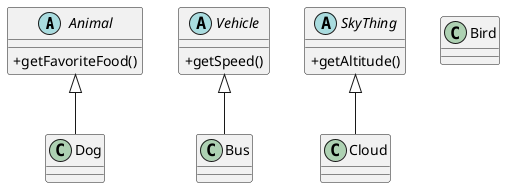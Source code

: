 @startuml
'https://plantuml.com/class-diagram

'Make public/private/etc show up as character rather than colored circle.
skinparam classAttributeIconSize 0

abstract class Animal {
    +getFavoriteFood()
}

abstract class Vehicle {
    +getSpeed()
}

abstract class SkyThing {
    +getAltitude()
}

class Dog
Animal <|-- Dog

class Bus
Vehicle <|-- Bus

class Cloud
SkyThing <|-- Cloud

class Bird

@enduml